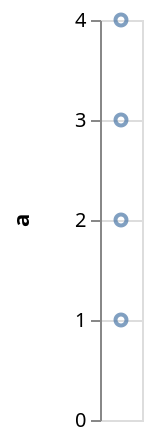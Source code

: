 {
  "$schema": "https://vega.github.io/schema/vega/v4.json",
  "autosize": "pad",
  "padding": 5,
  "width": 21,
  "height": 200,
  "style": "cell",
  "data": [
    {"name": "source_0", "values": "a\n1\n2\n3\n4", "format": {"type": "csv"}}
  ],
  "marks": [
    {
      "name": "marks",
      "type": "symbol",
      "style": ["point"],
      "from": {"data": "source_0"},
      "encode": {
        "update": {
          "opacity": {"value": 0.7},
          "fill": [
            {
              "test": "datum[\"a\"] === null || isNaN(datum[\"a\"])",
              "value": null
            },
            {"value": "transparent"}
          ],
          "stroke": [
            {
              "test": "datum[\"a\"] === null || isNaN(datum[\"a\"])",
              "value": null
            },
            {"value": "#4c78a8"}
          ],
          "tooltip": {"signal": "{\"a\": format(datum[\"a\"], \"\")}"},
          "x": {"signal": "width", "mult": 0.5},
          "y": {"scale": "y", "field": "a"}
        }
      }
    }
  ],
  "scales": [
    {
      "name": "y",
      "type": "linear",
      "domain": {"data": "source_0", "field": "a"},
      "range": [{"signal": "height"}, 0],
      "nice": true,
      "zero": true
    }
  ],
  "axes": [
    {
      "scale": "y",
      "orient": "left",
      "grid": false,
      "title": "a",
      "labelOverlap": true,
      "tickCount": {"signal": "ceil(height/40)"},
      "zindex": 1
    },
    {
      "scale": "y",
      "orient": "left",
      "grid": true,
      "tickCount": {"signal": "ceil(height/40)"},
      "domain": false,
      "labels": false,
      "maxExtent": 0,
      "minExtent": 0,
      "ticks": false,
      "zindex": 0
    }
  ],
  "config": {"axisY": {"minExtent": 30}}
}
